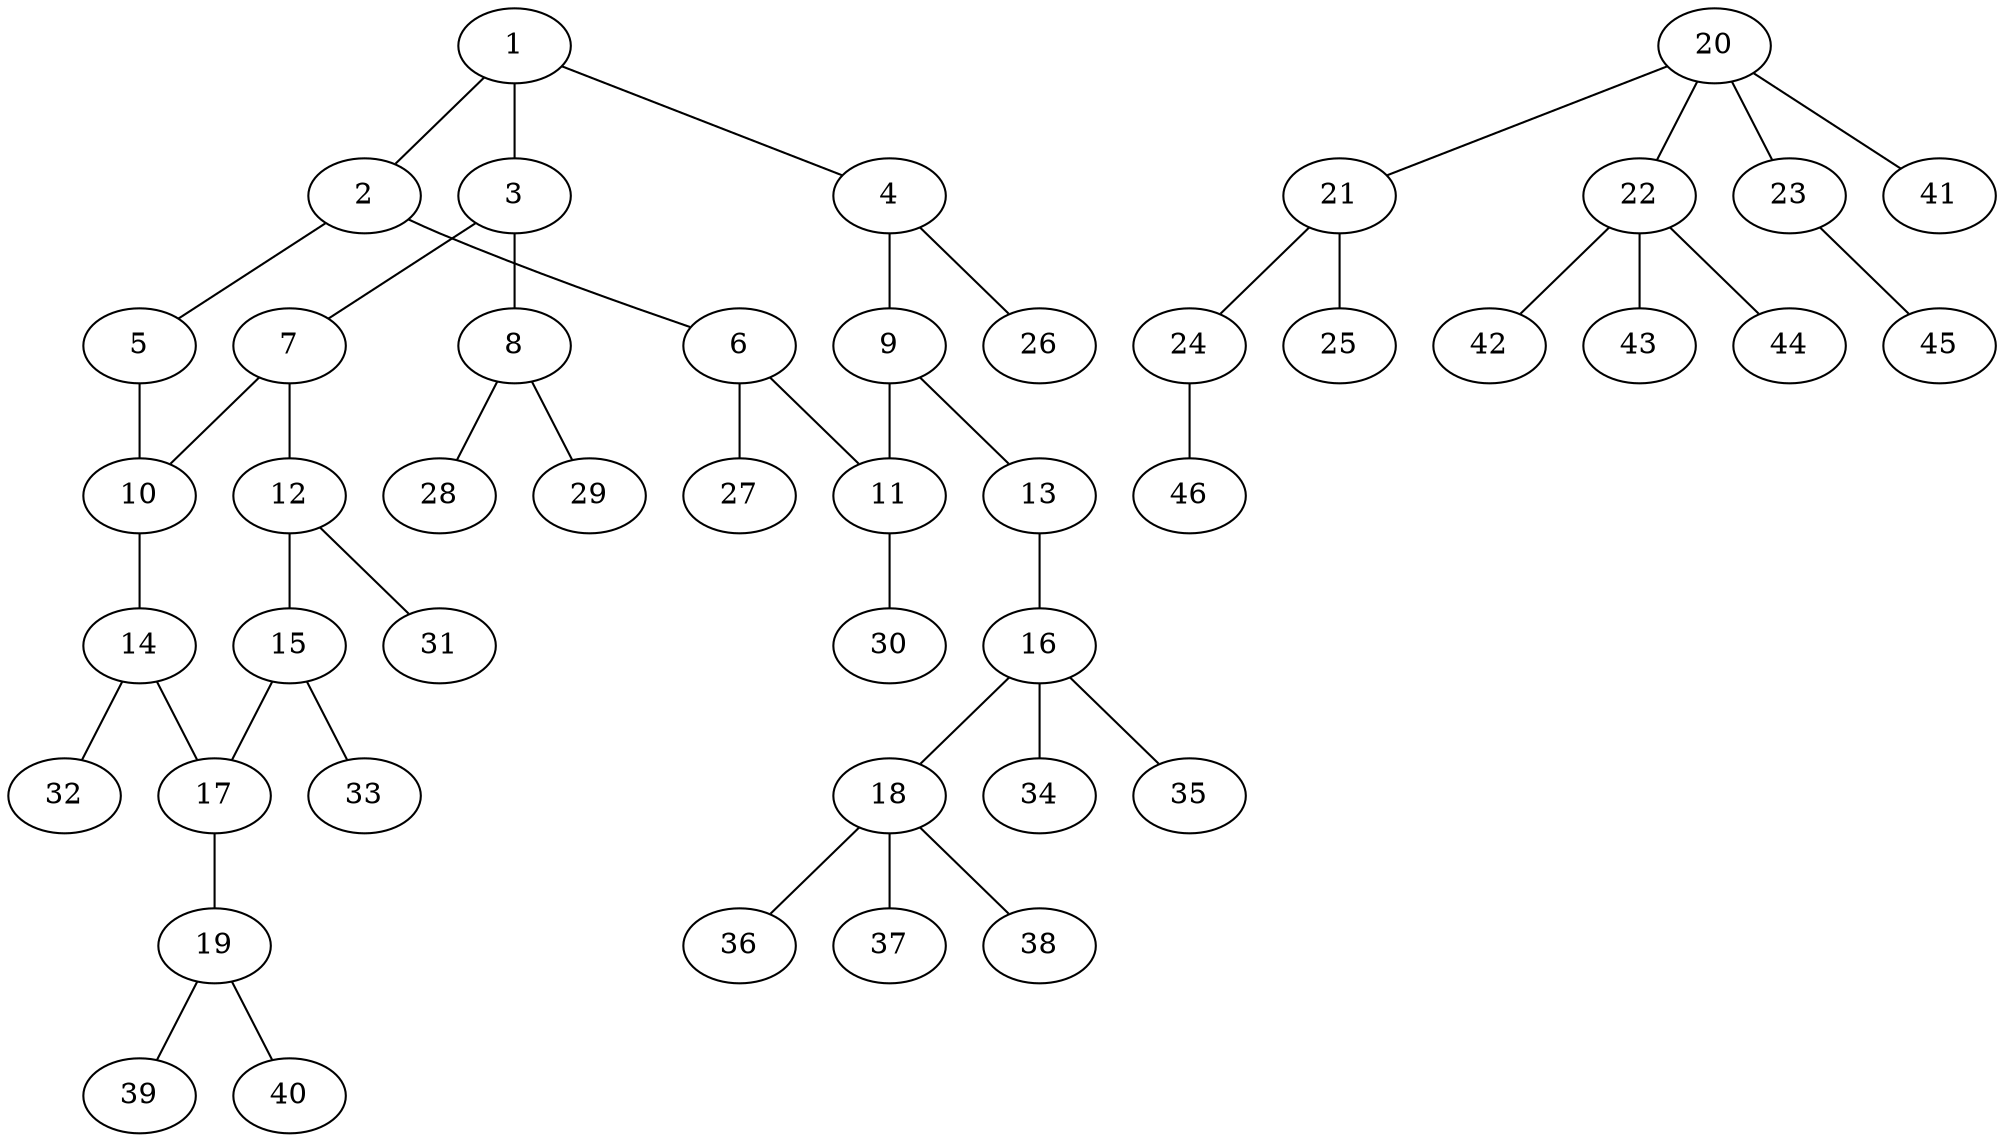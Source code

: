 graph molecule_4158 {
	1	 [chem=C];
	2	 [chem=C];
	1 -- 2	 [valence=1];
	3	 [chem=C];
	1 -- 3	 [valence=2];
	4	 [chem=C];
	1 -- 4	 [valence=1];
	5	 [chem=N];
	2 -- 5	 [valence=2];
	6	 [chem=C];
	2 -- 6	 [valence=1];
	7	 [chem=C];
	3 -- 7	 [valence=1];
	8	 [chem=N];
	3 -- 8	 [valence=1];
	9	 [chem=C];
	4 -- 9	 [valence=2];
	26	 [chem=H];
	4 -- 26	 [valence=1];
	10	 [chem=C];
	5 -- 10	 [valence=1];
	11	 [chem=C];
	6 -- 11	 [valence=2];
	27	 [chem=H];
	6 -- 27	 [valence=1];
	7 -- 10	 [valence=1];
	12	 [chem=C];
	7 -- 12	 [valence=2];
	28	 [chem=H];
	8 -- 28	 [valence=1];
	29	 [chem=H];
	8 -- 29	 [valence=1];
	9 -- 11	 [valence=1];
	13	 [chem=O];
	9 -- 13	 [valence=1];
	14	 [chem=C];
	10 -- 14	 [valence=2];
	30	 [chem=H];
	11 -- 30	 [valence=1];
	15	 [chem=C];
	12 -- 15	 [valence=1];
	31	 [chem=H];
	12 -- 31	 [valence=1];
	16	 [chem=C];
	13 -- 16	 [valence=1];
	17	 [chem=C];
	14 -- 17	 [valence=1];
	32	 [chem=H];
	14 -- 32	 [valence=1];
	15 -- 17	 [valence=2];
	33	 [chem=H];
	15 -- 33	 [valence=1];
	18	 [chem=C];
	16 -- 18	 [valence=1];
	34	 [chem=H];
	16 -- 34	 [valence=1];
	35	 [chem=H];
	16 -- 35	 [valence=1];
	19	 [chem=N];
	17 -- 19	 [valence=1];
	36	 [chem=H];
	18 -- 36	 [valence=1];
	37	 [chem=H];
	18 -- 37	 [valence=1];
	38	 [chem=H];
	18 -- 38	 [valence=1];
	39	 [chem=H];
	19 -- 39	 [valence=1];
	40	 [chem=H];
	19 -- 40	 [valence=1];
	20	 [chem=C];
	21	 [chem=C];
	20 -- 21	 [valence=1];
	22	 [chem=C];
	20 -- 22	 [valence=1];
	23	 [chem=O];
	20 -- 23	 [valence=1];
	41	 [chem=H];
	20 -- 41	 [valence=1];
	24	 [chem=O];
	21 -- 24	 [valence=1];
	25	 [chem=O];
	21 -- 25	 [valence=2];
	42	 [chem=H];
	22 -- 42	 [valence=1];
	43	 [chem=H];
	22 -- 43	 [valence=1];
	44	 [chem=H];
	22 -- 44	 [valence=1];
	45	 [chem=H];
	23 -- 45	 [valence=1];
	46	 [chem=H];
	24 -- 46	 [valence=1];
}
